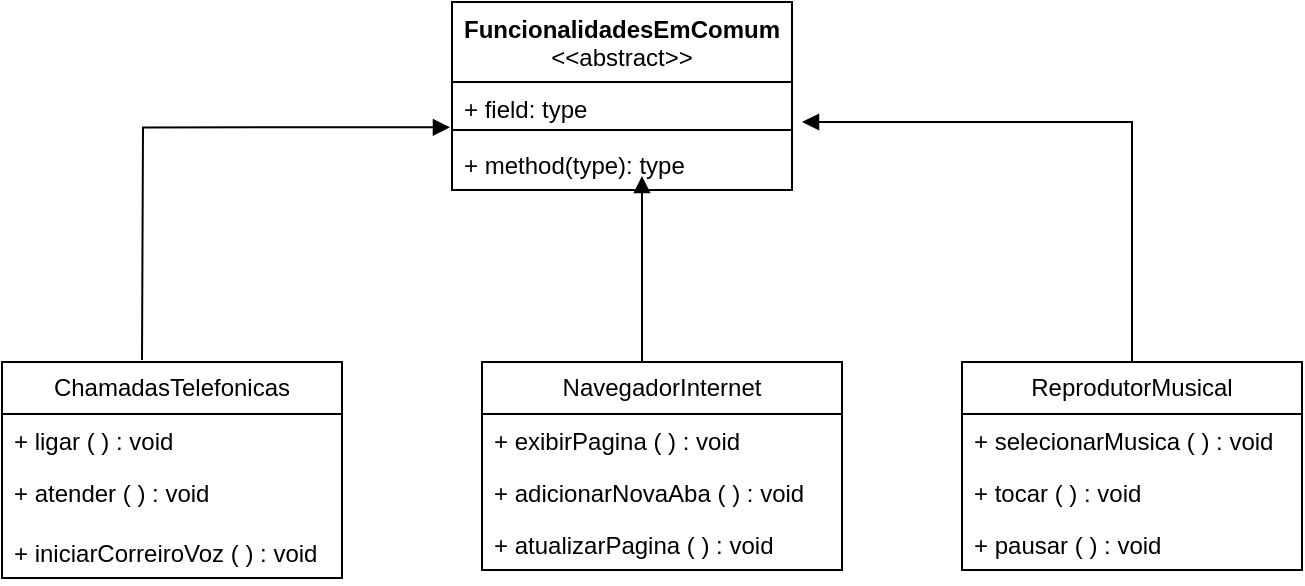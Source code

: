 <mxfile version="24.6.0" type="github">
  <diagram name="Página-1" id="h-hKRYOIh-TmufAJl2OB">
    <mxGraphModel dx="794" dy="412" grid="1" gridSize="10" guides="1" tooltips="1" connect="1" arrows="1" fold="1" page="1" pageScale="1" pageWidth="827" pageHeight="1169" math="0" shadow="0">
      <root>
        <mxCell id="0" />
        <mxCell id="1" parent="0" />
        <mxCell id="kUcFp4UmGXLPjpsSlitl-1" value="FuncionalidadesEmComum&lt;div&gt;&lt;span style=&quot;font-weight: normal;&quot;&gt;&amp;lt;&amp;lt;abstract&amp;gt;&amp;gt;&lt;/span&gt;&lt;/div&gt;" style="swimlane;fontStyle=1;align=center;verticalAlign=top;childLayout=stackLayout;horizontal=1;startSize=40;horizontalStack=0;resizeParent=1;resizeParentMax=0;resizeLast=0;collapsible=1;marginBottom=0;whiteSpace=wrap;html=1;" vertex="1" parent="1">
          <mxGeometry x="305" y="100" width="170" height="94" as="geometry" />
        </mxCell>
        <mxCell id="kUcFp4UmGXLPjpsSlitl-2" value="+ field: type" style="text;strokeColor=none;fillColor=none;align=left;verticalAlign=top;spacingLeft=4;spacingRight=4;overflow=hidden;rotatable=0;points=[[0,0.5],[1,0.5]];portConstraint=eastwest;whiteSpace=wrap;html=1;" vertex="1" parent="kUcFp4UmGXLPjpsSlitl-1">
          <mxGeometry y="40" width="170" height="20" as="geometry" />
        </mxCell>
        <mxCell id="kUcFp4UmGXLPjpsSlitl-3" value="" style="line;strokeWidth=1;fillColor=none;align=left;verticalAlign=middle;spacingTop=-1;spacingLeft=3;spacingRight=3;rotatable=0;labelPosition=right;points=[];portConstraint=eastwest;strokeColor=inherit;" vertex="1" parent="kUcFp4UmGXLPjpsSlitl-1">
          <mxGeometry y="60" width="170" height="8" as="geometry" />
        </mxCell>
        <mxCell id="kUcFp4UmGXLPjpsSlitl-4" value="+ method(type): type" style="text;strokeColor=none;fillColor=none;align=left;verticalAlign=top;spacingLeft=4;spacingRight=4;overflow=hidden;rotatable=0;points=[[0,0.5],[1,0.5]];portConstraint=eastwest;whiteSpace=wrap;html=1;" vertex="1" parent="kUcFp4UmGXLPjpsSlitl-1">
          <mxGeometry y="68" width="170" height="26" as="geometry" />
        </mxCell>
        <mxCell id="kUcFp4UmGXLPjpsSlitl-7" value="ChamadasTelefonicas" style="swimlane;fontStyle=0;childLayout=stackLayout;horizontal=1;startSize=26;fillColor=none;horizontalStack=0;resizeParent=1;resizeParentMax=0;resizeLast=0;collapsible=1;marginBottom=0;whiteSpace=wrap;html=1;" vertex="1" parent="1">
          <mxGeometry x="80" y="280" width="170" height="108" as="geometry">
            <mxRectangle x="80" y="280" width="160" height="30" as="alternateBounds" />
          </mxGeometry>
        </mxCell>
        <mxCell id="kUcFp4UmGXLPjpsSlitl-8" value="+ ligar ( ) : void" style="text;strokeColor=none;fillColor=none;align=left;verticalAlign=top;spacingLeft=4;spacingRight=4;overflow=hidden;rotatable=0;points=[[0,0.5],[1,0.5]];portConstraint=eastwest;whiteSpace=wrap;html=1;" vertex="1" parent="kUcFp4UmGXLPjpsSlitl-7">
          <mxGeometry y="26" width="170" height="26" as="geometry" />
        </mxCell>
        <mxCell id="kUcFp4UmGXLPjpsSlitl-9" value="+ atender ( ) : void" style="text;strokeColor=none;fillColor=none;align=left;verticalAlign=top;spacingLeft=4;spacingRight=4;overflow=hidden;rotatable=0;points=[[0,0.5],[1,0.5]];portConstraint=eastwest;whiteSpace=wrap;html=1;" vertex="1" parent="kUcFp4UmGXLPjpsSlitl-7">
          <mxGeometry y="52" width="170" height="30" as="geometry" />
        </mxCell>
        <mxCell id="kUcFp4UmGXLPjpsSlitl-10" value="+ iniciarCorreiroVoz ( ) : void" style="text;strokeColor=none;fillColor=none;align=left;verticalAlign=top;spacingLeft=4;spacingRight=4;overflow=hidden;rotatable=0;points=[[0,0.5],[1,0.5]];portConstraint=eastwest;whiteSpace=wrap;html=1;" vertex="1" parent="kUcFp4UmGXLPjpsSlitl-7">
          <mxGeometry y="82" width="170" height="26" as="geometry" />
        </mxCell>
        <mxCell id="kUcFp4UmGXLPjpsSlitl-11" value="NavegadorInternet" style="swimlane;fontStyle=0;childLayout=stackLayout;horizontal=1;startSize=26;fillColor=none;horizontalStack=0;resizeParent=1;resizeParentMax=0;resizeLast=0;collapsible=1;marginBottom=0;whiteSpace=wrap;html=1;" vertex="1" parent="1">
          <mxGeometry x="320" y="280" width="180" height="104" as="geometry" />
        </mxCell>
        <mxCell id="kUcFp4UmGXLPjpsSlitl-12" value="+ exibirPagina ( ) : void" style="text;strokeColor=none;fillColor=none;align=left;verticalAlign=top;spacingLeft=4;spacingRight=4;overflow=hidden;rotatable=0;points=[[0,0.5],[1,0.5]];portConstraint=eastwest;whiteSpace=wrap;html=1;" vertex="1" parent="kUcFp4UmGXLPjpsSlitl-11">
          <mxGeometry y="26" width="180" height="26" as="geometry" />
        </mxCell>
        <mxCell id="kUcFp4UmGXLPjpsSlitl-13" value="+ adicionarNovaAba ( ) : void" style="text;strokeColor=none;fillColor=none;align=left;verticalAlign=top;spacingLeft=4;spacingRight=4;overflow=hidden;rotatable=0;points=[[0,0.5],[1,0.5]];portConstraint=eastwest;whiteSpace=wrap;html=1;" vertex="1" parent="kUcFp4UmGXLPjpsSlitl-11">
          <mxGeometry y="52" width="180" height="26" as="geometry" />
        </mxCell>
        <mxCell id="kUcFp4UmGXLPjpsSlitl-14" value="+ atualizarPagina ( ) : void" style="text;strokeColor=none;fillColor=none;align=left;verticalAlign=top;spacingLeft=4;spacingRight=4;overflow=hidden;rotatable=0;points=[[0,0.5],[1,0.5]];portConstraint=eastwest;whiteSpace=wrap;html=1;" vertex="1" parent="kUcFp4UmGXLPjpsSlitl-11">
          <mxGeometry y="78" width="180" height="26" as="geometry" />
        </mxCell>
        <mxCell id="kUcFp4UmGXLPjpsSlitl-15" value="ReprodutorMusical" style="swimlane;fontStyle=0;childLayout=stackLayout;horizontal=1;startSize=26;fillColor=none;horizontalStack=0;resizeParent=1;resizeParentMax=0;resizeLast=0;collapsible=1;marginBottom=0;whiteSpace=wrap;html=1;" vertex="1" parent="1">
          <mxGeometry x="560" y="280" width="170" height="104" as="geometry" />
        </mxCell>
        <mxCell id="kUcFp4UmGXLPjpsSlitl-16" value="+ selecionarMusica ( ) : void" style="text;strokeColor=none;fillColor=none;align=left;verticalAlign=top;spacingLeft=4;spacingRight=4;overflow=hidden;rotatable=0;points=[[0,0.5],[1,0.5]];portConstraint=eastwest;whiteSpace=wrap;html=1;" vertex="1" parent="kUcFp4UmGXLPjpsSlitl-15">
          <mxGeometry y="26" width="170" height="26" as="geometry" />
        </mxCell>
        <mxCell id="kUcFp4UmGXLPjpsSlitl-17" value="+ tocar ( ) : void" style="text;strokeColor=none;fillColor=none;align=left;verticalAlign=top;spacingLeft=4;spacingRight=4;overflow=hidden;rotatable=0;points=[[0,0.5],[1,0.5]];portConstraint=eastwest;whiteSpace=wrap;html=1;" vertex="1" parent="kUcFp4UmGXLPjpsSlitl-15">
          <mxGeometry y="52" width="170" height="26" as="geometry" />
        </mxCell>
        <mxCell id="kUcFp4UmGXLPjpsSlitl-18" value="+ pausar ( ) : void" style="text;strokeColor=none;fillColor=none;align=left;verticalAlign=top;spacingLeft=4;spacingRight=4;overflow=hidden;rotatable=0;points=[[0,0.5],[1,0.5]];portConstraint=eastwest;whiteSpace=wrap;html=1;" vertex="1" parent="kUcFp4UmGXLPjpsSlitl-15">
          <mxGeometry y="78" width="170" height="26" as="geometry" />
        </mxCell>
        <mxCell id="kUcFp4UmGXLPjpsSlitl-19" value="" style="endArrow=block;endFill=1;html=1;edgeStyle=orthogonalEdgeStyle;align=left;verticalAlign=top;rounded=0;" edge="1" parent="1" source="kUcFp4UmGXLPjpsSlitl-11">
          <mxGeometry x="-1" y="-14" relative="1" as="geometry">
            <mxPoint x="280" y="230" as="sourcePoint" />
            <mxPoint x="400" y="187" as="targetPoint" />
            <Array as="points">
              <mxPoint x="400" y="197" />
            </Array>
            <mxPoint x="-4" y="10" as="offset" />
          </mxGeometry>
        </mxCell>
        <mxCell id="kUcFp4UmGXLPjpsSlitl-25" value="" style="endArrow=block;endFill=1;html=1;edgeStyle=orthogonalEdgeStyle;align=left;verticalAlign=top;rounded=0;entryX=-0.006;entryY=1.133;entryDx=0;entryDy=0;entryPerimeter=0;" edge="1" parent="1" target="kUcFp4UmGXLPjpsSlitl-2">
          <mxGeometry x="-1" relative="1" as="geometry">
            <mxPoint x="150" y="279" as="sourcePoint" />
            <mxPoint x="290" y="150" as="targetPoint" />
          </mxGeometry>
        </mxCell>
        <mxCell id="kUcFp4UmGXLPjpsSlitl-28" value="" style="endArrow=block;endFill=1;html=1;edgeStyle=orthogonalEdgeStyle;align=left;verticalAlign=top;rounded=0;exitX=0.5;exitY=0;exitDx=0;exitDy=0;" edge="1" parent="1" source="kUcFp4UmGXLPjpsSlitl-15">
          <mxGeometry x="-1" relative="1" as="geometry">
            <mxPoint x="630" y="270" as="sourcePoint" />
            <mxPoint x="480" y="160" as="targetPoint" />
            <Array as="points">
              <mxPoint x="630" y="160" />
              <mxPoint x="480" y="160" />
            </Array>
          </mxGeometry>
        </mxCell>
      </root>
    </mxGraphModel>
  </diagram>
</mxfile>
